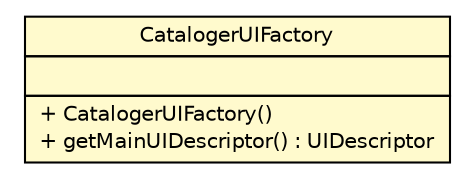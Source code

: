 #!/usr/local/bin/dot
#
# Class diagram 
# Generated by UMLGraph version R5_6 (http://www.umlgraph.org/)
#

digraph G {
	edge [fontname="Helvetica",fontsize=10,labelfontname="Helvetica",labelfontsize=10];
	node [fontname="Helvetica",fontsize=10,shape=plaintext];
	nodesep=0.25;
	ranksep=0.5;
	// sorcer.core.provider.cataloger.ui.CatalogerUIFactory
	c81041 [label=<<table title="sorcer.core.provider.cataloger.ui.CatalogerUIFactory" border="0" cellborder="1" cellspacing="0" cellpadding="2" port="p" bgcolor="lemonChiffon" href="./CatalogerUIFactory.html">
		<tr><td><table border="0" cellspacing="0" cellpadding="1">
<tr><td align="center" balign="center"> CatalogerUIFactory </td></tr>
		</table></td></tr>
		<tr><td><table border="0" cellspacing="0" cellpadding="1">
<tr><td align="left" balign="left">  </td></tr>
		</table></td></tr>
		<tr><td><table border="0" cellspacing="0" cellpadding="1">
<tr><td align="left" balign="left"> + CatalogerUIFactory() </td></tr>
<tr><td align="left" balign="left"> + getMainUIDescriptor() : UIDescriptor </td></tr>
		</table></td></tr>
		</table>>, URL="./CatalogerUIFactory.html", fontname="Helvetica", fontcolor="black", fontsize=10.0];
}

